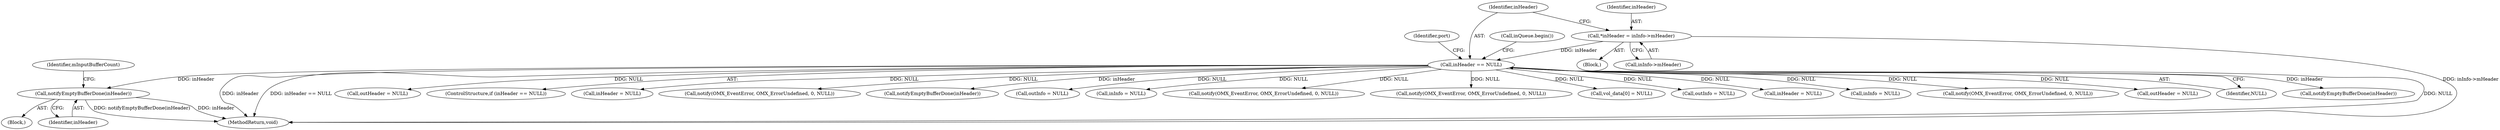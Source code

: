 digraph "0_Android_d2f47191538837e796e2b10c1ff7e1ee35f6e0ab@pointer" {
"1000182" [label="(Call,notifyEmptyBufferDone(inHeader))"];
"1000142" [label="(Call,inHeader == NULL)"];
"1000136" [label="(Call,*inHeader = inInfo->mHeader)"];
"1000137" [label="(Identifier,inHeader)"];
"1000234" [label="(Call,outHeader = NULL)"];
"1000141" [label="(ControlStructure,if (inHeader == NULL))"];
"1000147" [label="(Call,inQueue.begin())"];
"1000589" [label="(Call,inHeader = NULL)"];
"1000156" [label="(Identifier,port)"];
"1000129" [label="(Block,)"];
"1000329" [label="(Call,notify(OMX_EventError, OMX_ErrorUndefined, 0, NULL))"];
"1000383" [label="(Call,notifyEmptyBufferDone(inHeader))"];
"1000229" [label="(Call,outInfo = NULL)"];
"1000640" [label="(MethodReturn,void)"];
"1000380" [label="(Call,inInfo = NULL)"];
"1000492" [label="(Call,notify(OMX_EventError, OMX_ErrorUndefined, 0, NULL))"];
"1000182" [label="(Call,notifyEmptyBufferDone(inHeader))"];
"1000143" [label="(Identifier,inHeader)"];
"1000174" [label="(Block,)"];
"1000136" [label="(Call,*inHeader = inInfo->mHeader)"];
"1000520" [label="(Call,notify(OMX_EventError, OMX_ErrorUndefined, 0, NULL))"];
"1000278" [label="(Call,vol_data[0] = NULL)"];
"1000630" [label="(Call,outInfo = NULL)"];
"1000183" [label="(Identifier,inHeader)"];
"1000138" [label="(Call,inInfo->mHeader)"];
"1000385" [label="(Call,inHeader = NULL)"];
"1000584" [label="(Call,inInfo = NULL)"];
"1000348" [label="(Call,notify(OMX_EventError, OMX_ErrorUndefined, 0, NULL))"];
"1000142" [label="(Call,inHeader == NULL)"];
"1000635" [label="(Call,outHeader = NULL)"];
"1000185" [label="(Identifier,mInputBufferCount)"];
"1000144" [label="(Identifier,NULL)"];
"1000587" [label="(Call,notifyEmptyBufferDone(inHeader))"];
"1000182" -> "1000174"  [label="AST: "];
"1000182" -> "1000183"  [label="CFG: "];
"1000183" -> "1000182"  [label="AST: "];
"1000185" -> "1000182"  [label="CFG: "];
"1000182" -> "1000640"  [label="DDG: notifyEmptyBufferDone(inHeader)"];
"1000182" -> "1000640"  [label="DDG: inHeader"];
"1000142" -> "1000182"  [label="DDG: inHeader"];
"1000142" -> "1000141"  [label="AST: "];
"1000142" -> "1000144"  [label="CFG: "];
"1000143" -> "1000142"  [label="AST: "];
"1000144" -> "1000142"  [label="AST: "];
"1000147" -> "1000142"  [label="CFG: "];
"1000156" -> "1000142"  [label="CFG: "];
"1000142" -> "1000640"  [label="DDG: inHeader == NULL"];
"1000142" -> "1000640"  [label="DDG: NULL"];
"1000142" -> "1000640"  [label="DDG: inHeader"];
"1000136" -> "1000142"  [label="DDG: inHeader"];
"1000142" -> "1000229"  [label="DDG: NULL"];
"1000142" -> "1000234"  [label="DDG: NULL"];
"1000142" -> "1000278"  [label="DDG: NULL"];
"1000142" -> "1000329"  [label="DDG: NULL"];
"1000142" -> "1000348"  [label="DDG: NULL"];
"1000142" -> "1000380"  [label="DDG: NULL"];
"1000142" -> "1000383"  [label="DDG: inHeader"];
"1000142" -> "1000385"  [label="DDG: NULL"];
"1000142" -> "1000492"  [label="DDG: NULL"];
"1000142" -> "1000520"  [label="DDG: NULL"];
"1000142" -> "1000584"  [label="DDG: NULL"];
"1000142" -> "1000587"  [label="DDG: inHeader"];
"1000142" -> "1000589"  [label="DDG: NULL"];
"1000142" -> "1000630"  [label="DDG: NULL"];
"1000142" -> "1000635"  [label="DDG: NULL"];
"1000136" -> "1000129"  [label="AST: "];
"1000136" -> "1000138"  [label="CFG: "];
"1000137" -> "1000136"  [label="AST: "];
"1000138" -> "1000136"  [label="AST: "];
"1000143" -> "1000136"  [label="CFG: "];
"1000136" -> "1000640"  [label="DDG: inInfo->mHeader"];
}

